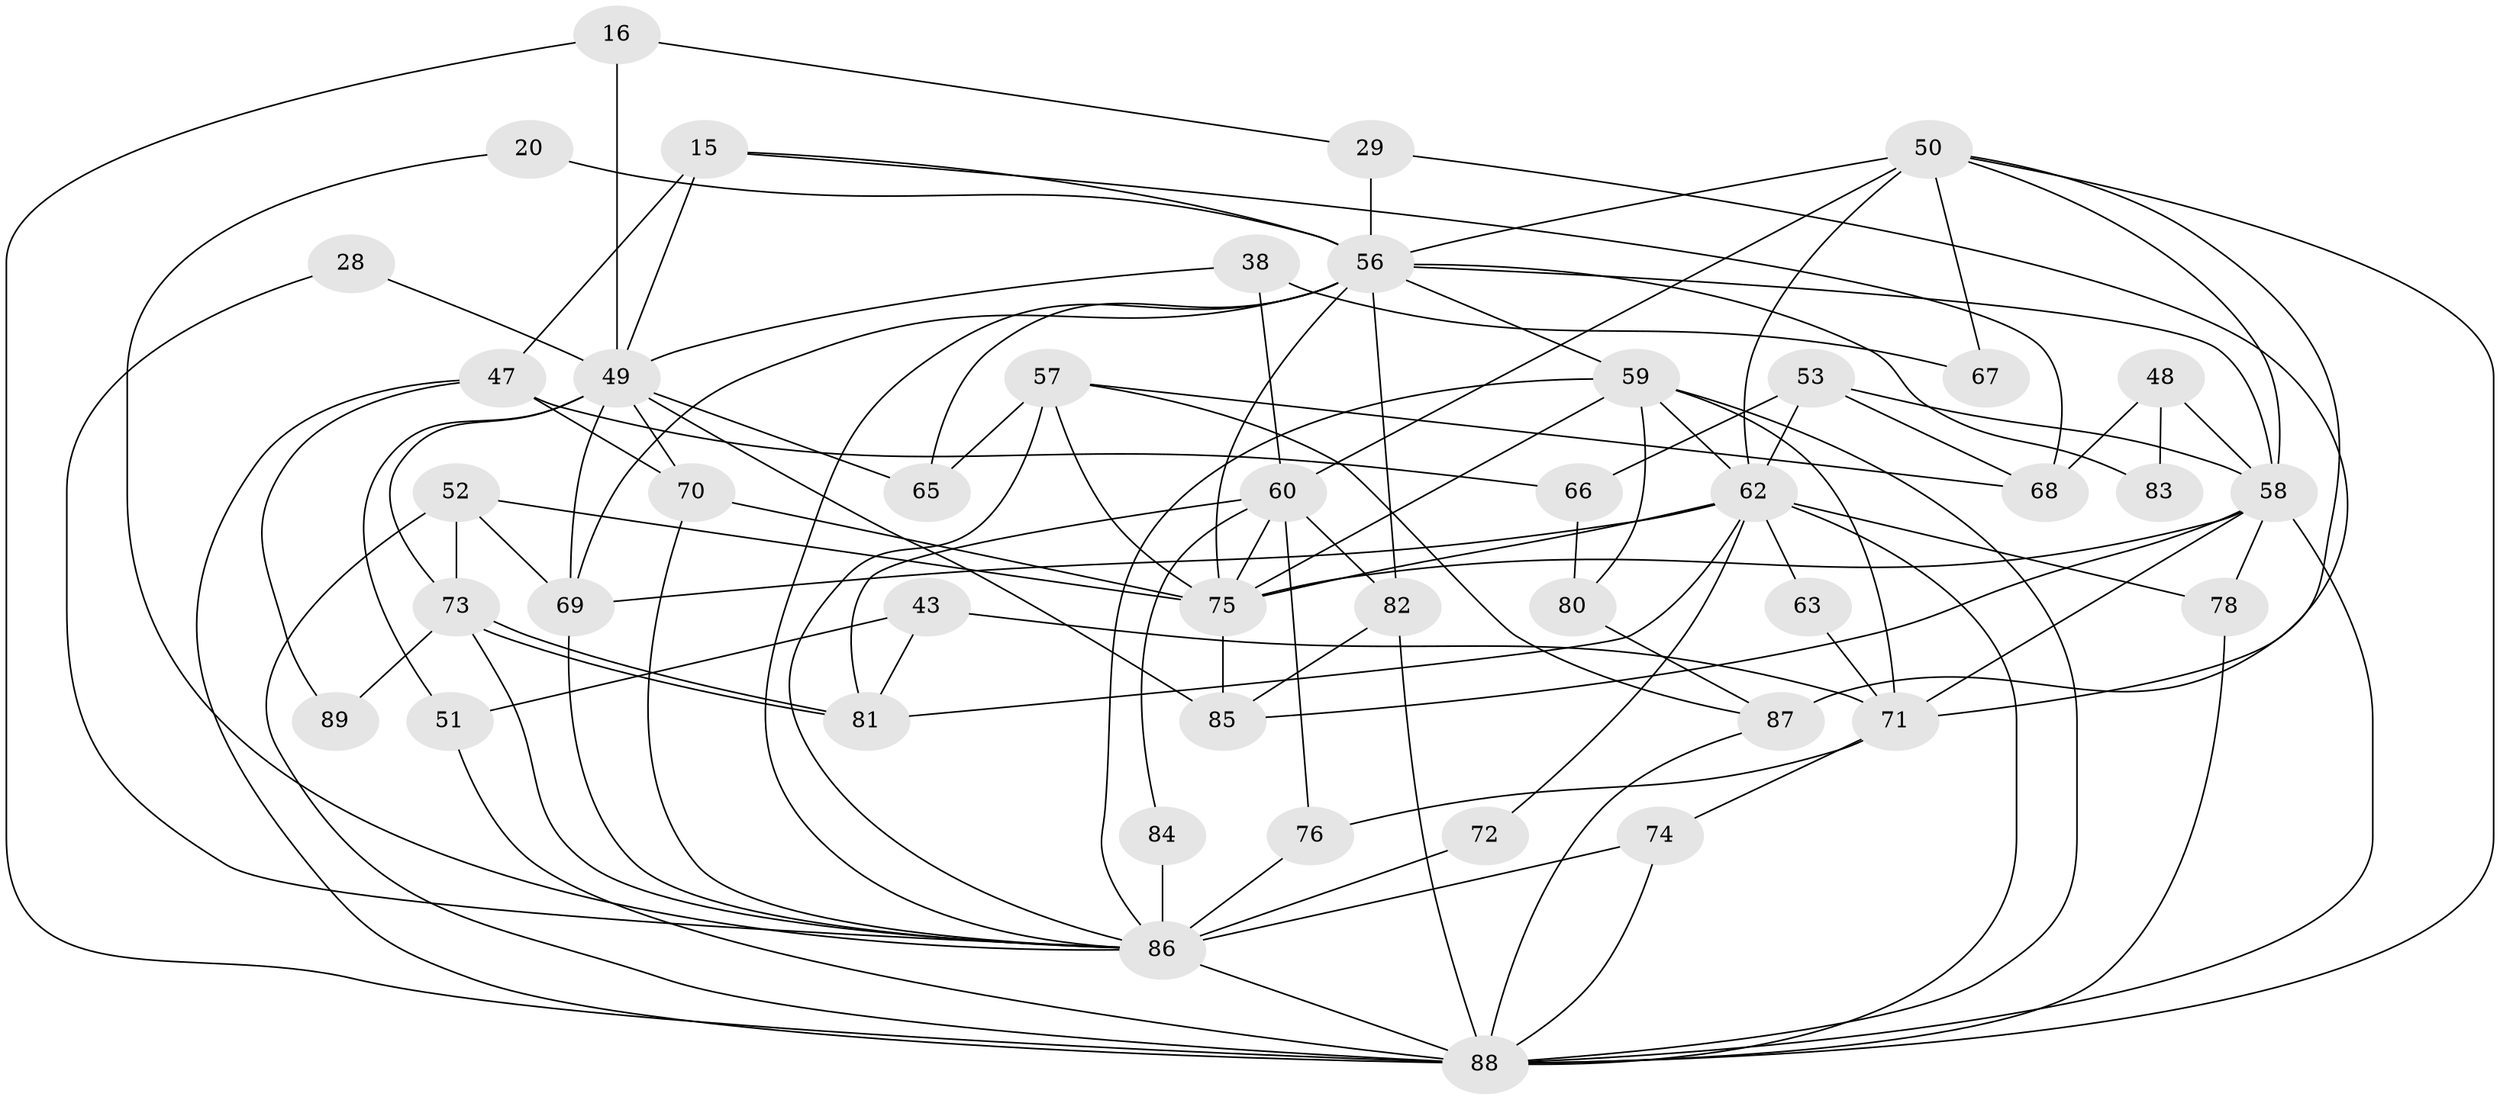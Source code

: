 // original degree distribution, {3: 0.2808988764044944, 2: 0.1348314606741573, 4: 0.23595505617977527, 6: 0.056179775280898875, 7: 0.056179775280898875, 5: 0.2247191011235955, 8: 0.011235955056179775}
// Generated by graph-tools (version 1.1) at 2025/50/03/09/25 04:50:37]
// undirected, 44 vertices, 107 edges
graph export_dot {
graph [start="1"]
  node [color=gray90,style=filled];
  15;
  16;
  20;
  28;
  29;
  38;
  43;
  47 [super="+35"];
  48;
  49 [super="+6"];
  50 [super="+2+9+30"];
  51;
  52;
  53;
  56 [super="+44+45"];
  57;
  58 [super="+36"];
  59 [super="+37+46"];
  60 [super="+55"];
  62 [super="+13+24"];
  63;
  65;
  66;
  67;
  68;
  69;
  70;
  71 [super="+27+34+61"];
  72;
  73;
  74 [super="+26+54"];
  75 [super="+11+42"];
  76;
  78 [super="+25"];
  80;
  81;
  82;
  83;
  84 [super="+23"];
  85 [super="+18"];
  86 [super="+39+41+77"];
  87 [super="+3"];
  88 [super="+22+79+64+17"];
  89;
  15 -- 49;
  15 -- 47 [weight=2];
  15 -- 68;
  15 -- 56;
  16 -- 29;
  16 -- 49 [weight=2];
  16 -- 88 [weight=2];
  20 -- 56 [weight=2];
  20 -- 86;
  28 -- 49;
  28 -- 86;
  29 -- 56;
  29 -- 71;
  38 -- 49;
  38 -- 67;
  38 -- 60;
  43 -- 81;
  43 -- 51;
  43 -- 71;
  47 -- 66;
  47 -- 89;
  47 -- 70;
  47 -- 88;
  48 -- 68;
  48 -- 58;
  48 -- 83;
  49 -- 51;
  49 -- 69;
  49 -- 70;
  49 -- 65;
  49 -- 85 [weight=2];
  49 -- 73;
  50 -- 56;
  50 -- 67;
  50 -- 87;
  50 -- 62 [weight=2];
  50 -- 58;
  50 -- 60;
  50 -- 88;
  51 -- 88;
  52 -- 75;
  52 -- 73;
  52 -- 69;
  52 -- 88;
  53 -- 68;
  53 -- 62;
  53 -- 66;
  53 -- 58;
  56 -- 83 [weight=2];
  56 -- 82 [weight=2];
  56 -- 65;
  56 -- 69;
  56 -- 58 [weight=2];
  56 -- 59;
  56 -- 75;
  56 -- 86;
  57 -- 65;
  57 -- 68;
  57 -- 86;
  57 -- 87;
  57 -- 75;
  58 -- 85 [weight=2];
  58 -- 78;
  58 -- 71 [weight=2];
  58 -- 88;
  58 -- 75;
  59 -- 62;
  59 -- 71 [weight=3];
  59 -- 80;
  59 -- 75;
  59 -- 86;
  59 -- 88 [weight=3];
  60 -- 82;
  60 -- 84 [weight=2];
  60 -- 81;
  60 -- 75;
  60 -- 76;
  62 -- 63;
  62 -- 75 [weight=2];
  62 -- 81;
  62 -- 69;
  62 -- 72;
  62 -- 78 [weight=2];
  62 -- 88;
  63 -- 71;
  66 -- 80;
  69 -- 86;
  70 -- 75;
  70 -- 86;
  71 -- 76;
  71 -- 74 [weight=2];
  72 -- 86;
  73 -- 81;
  73 -- 81;
  73 -- 86;
  73 -- 89;
  74 -- 88 [weight=2];
  74 -- 86;
  75 -- 85;
  76 -- 86;
  78 -- 88;
  80 -- 87;
  82 -- 85;
  82 -- 88;
  84 -- 86 [weight=3];
  86 -- 88 [weight=4];
  87 -- 88;
}
